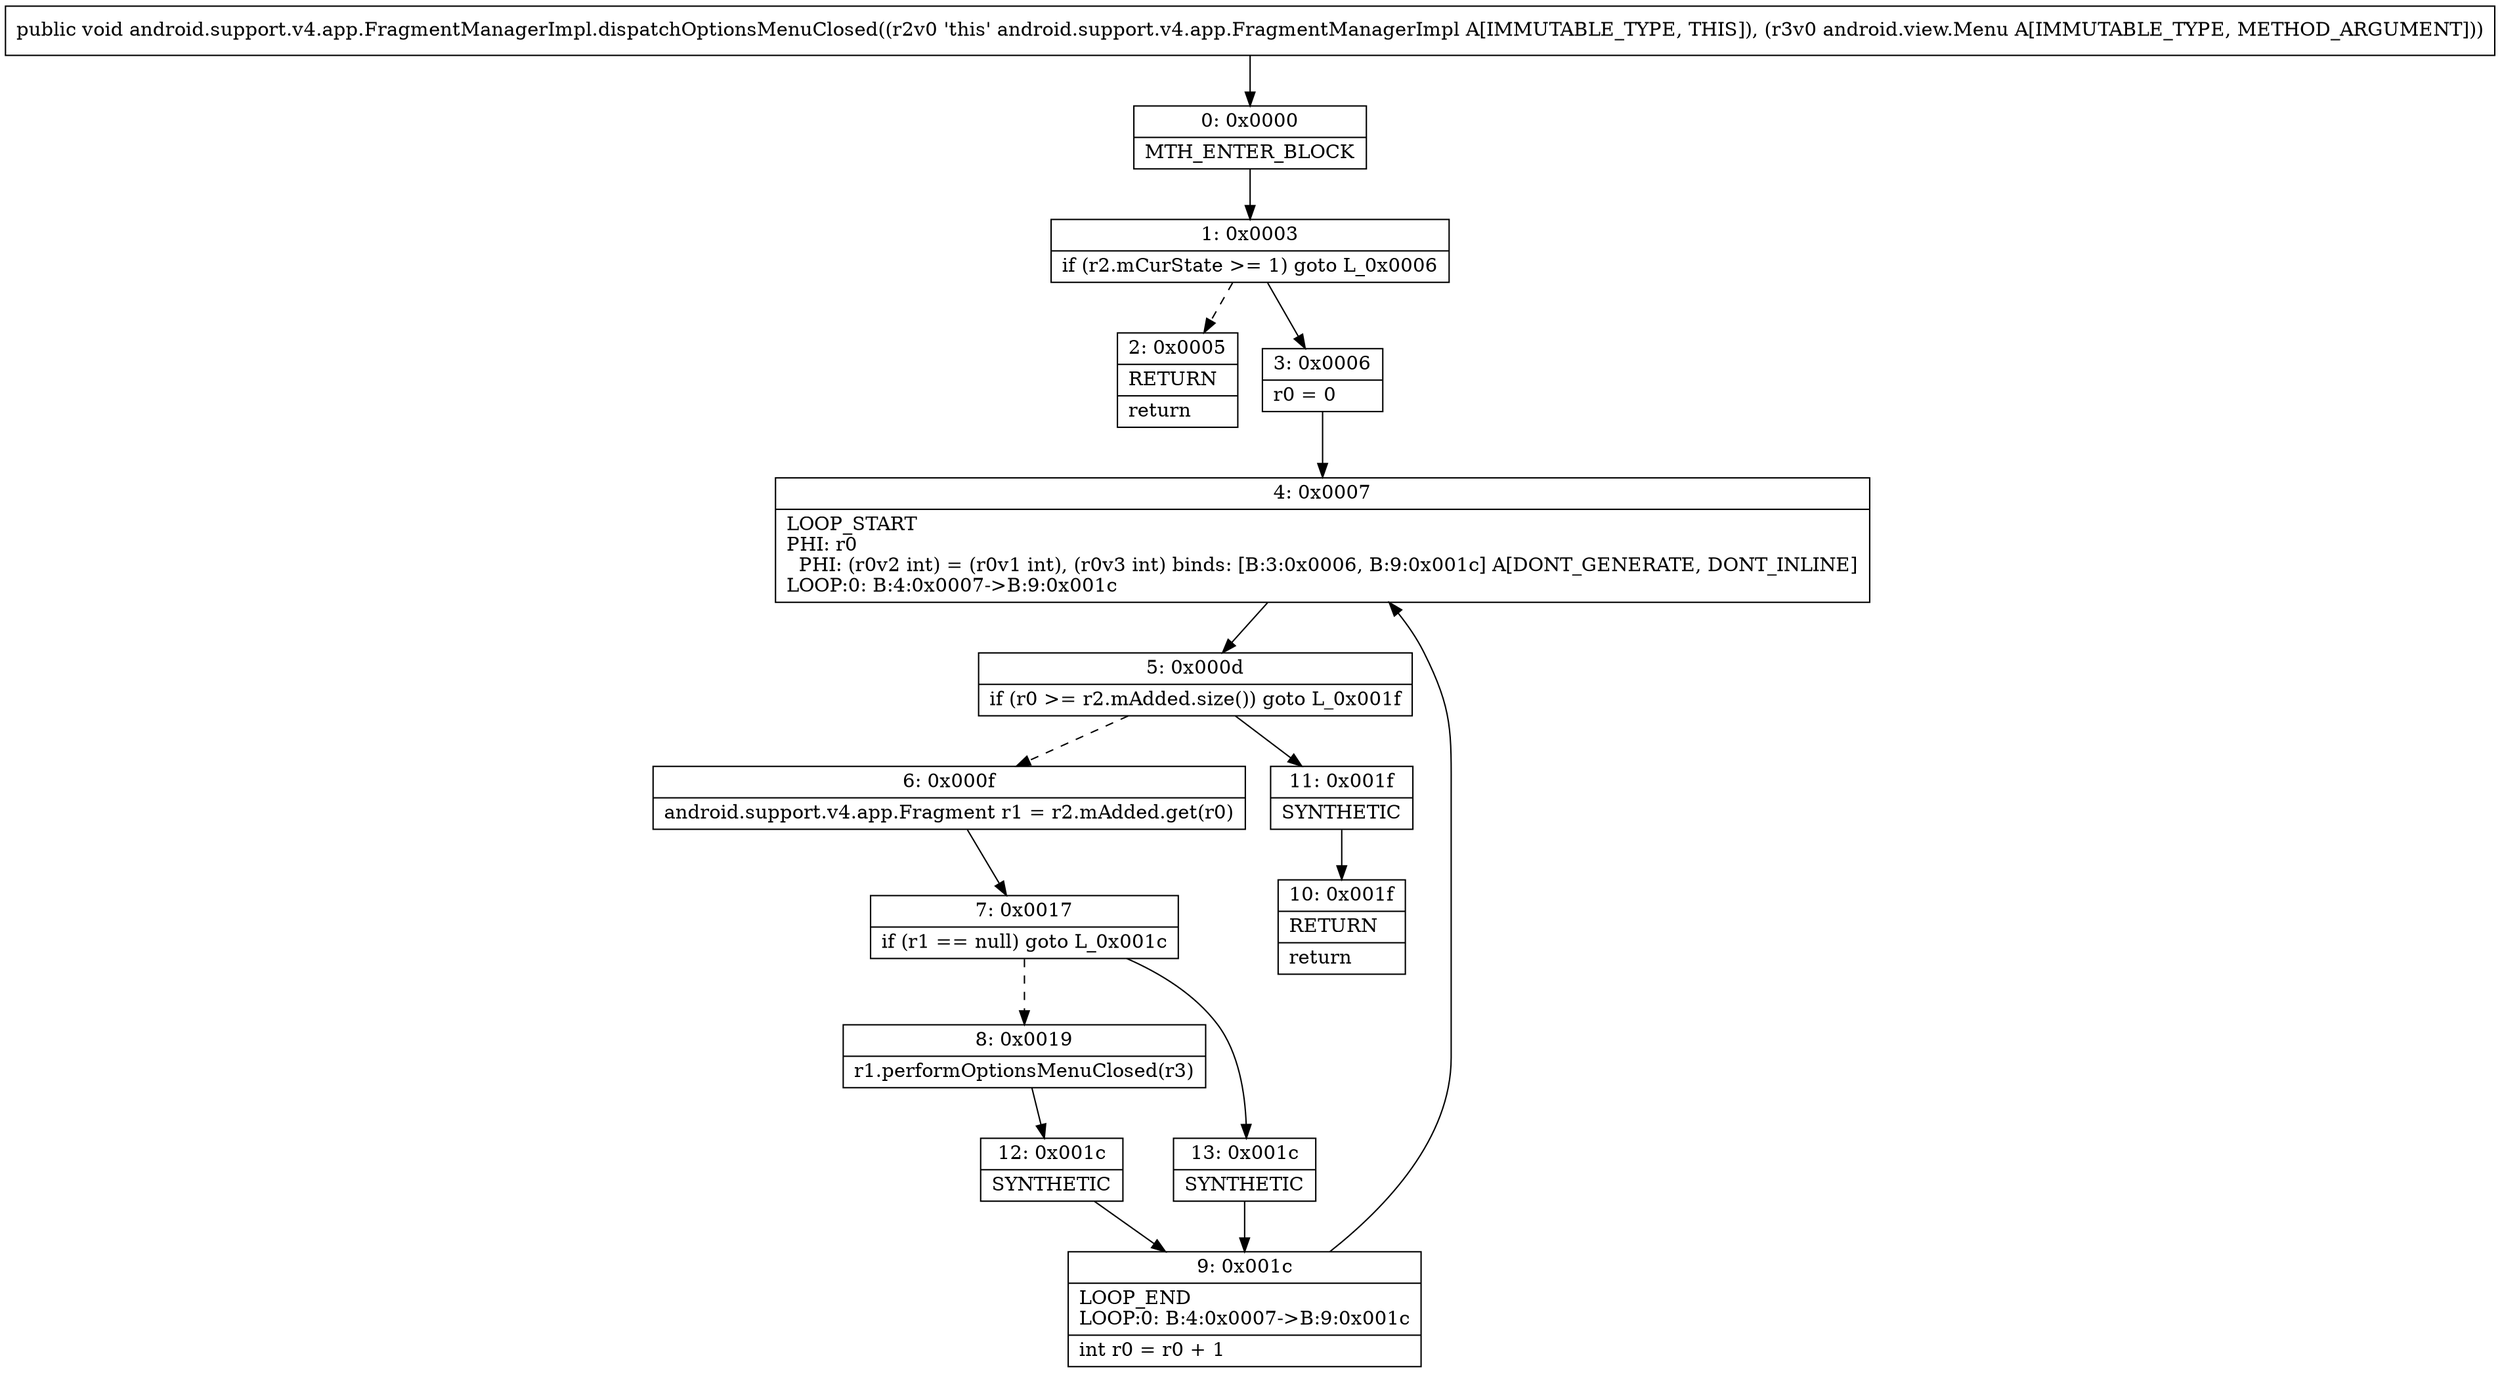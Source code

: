 digraph "CFG forandroid.support.v4.app.FragmentManagerImpl.dispatchOptionsMenuClosed(Landroid\/view\/Menu;)V" {
Node_0 [shape=record,label="{0\:\ 0x0000|MTH_ENTER_BLOCK\l}"];
Node_1 [shape=record,label="{1\:\ 0x0003|if (r2.mCurState \>= 1) goto L_0x0006\l}"];
Node_2 [shape=record,label="{2\:\ 0x0005|RETURN\l|return\l}"];
Node_3 [shape=record,label="{3\:\ 0x0006|r0 = 0\l}"];
Node_4 [shape=record,label="{4\:\ 0x0007|LOOP_START\lPHI: r0 \l  PHI: (r0v2 int) = (r0v1 int), (r0v3 int) binds: [B:3:0x0006, B:9:0x001c] A[DONT_GENERATE, DONT_INLINE]\lLOOP:0: B:4:0x0007\-\>B:9:0x001c\l}"];
Node_5 [shape=record,label="{5\:\ 0x000d|if (r0 \>= r2.mAdded.size()) goto L_0x001f\l}"];
Node_6 [shape=record,label="{6\:\ 0x000f|android.support.v4.app.Fragment r1 = r2.mAdded.get(r0)\l}"];
Node_7 [shape=record,label="{7\:\ 0x0017|if (r1 == null) goto L_0x001c\l}"];
Node_8 [shape=record,label="{8\:\ 0x0019|r1.performOptionsMenuClosed(r3)\l}"];
Node_9 [shape=record,label="{9\:\ 0x001c|LOOP_END\lLOOP:0: B:4:0x0007\-\>B:9:0x001c\l|int r0 = r0 + 1\l}"];
Node_10 [shape=record,label="{10\:\ 0x001f|RETURN\l|return\l}"];
Node_11 [shape=record,label="{11\:\ 0x001f|SYNTHETIC\l}"];
Node_12 [shape=record,label="{12\:\ 0x001c|SYNTHETIC\l}"];
Node_13 [shape=record,label="{13\:\ 0x001c|SYNTHETIC\l}"];
MethodNode[shape=record,label="{public void android.support.v4.app.FragmentManagerImpl.dispatchOptionsMenuClosed((r2v0 'this' android.support.v4.app.FragmentManagerImpl A[IMMUTABLE_TYPE, THIS]), (r3v0 android.view.Menu A[IMMUTABLE_TYPE, METHOD_ARGUMENT])) }"];
MethodNode -> Node_0;
Node_0 -> Node_1;
Node_1 -> Node_2[style=dashed];
Node_1 -> Node_3;
Node_3 -> Node_4;
Node_4 -> Node_5;
Node_5 -> Node_6[style=dashed];
Node_5 -> Node_11;
Node_6 -> Node_7;
Node_7 -> Node_8[style=dashed];
Node_7 -> Node_13;
Node_8 -> Node_12;
Node_9 -> Node_4;
Node_11 -> Node_10;
Node_12 -> Node_9;
Node_13 -> Node_9;
}


